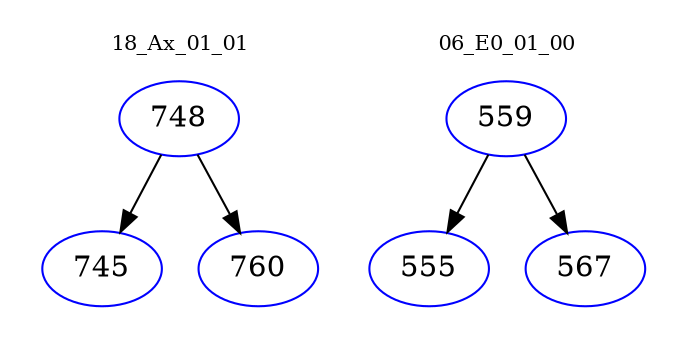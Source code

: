 digraph{
subgraph cluster_0 {
color = white
label = "18_Ax_01_01";
fontsize=10;
T0_748 [label="748", color="blue"]
T0_748 -> T0_745 [color="black"]
T0_745 [label="745", color="blue"]
T0_748 -> T0_760 [color="black"]
T0_760 [label="760", color="blue"]
}
subgraph cluster_1 {
color = white
label = "06_E0_01_00";
fontsize=10;
T1_559 [label="559", color="blue"]
T1_559 -> T1_555 [color="black"]
T1_555 [label="555", color="blue"]
T1_559 -> T1_567 [color="black"]
T1_567 [label="567", color="blue"]
}
}
